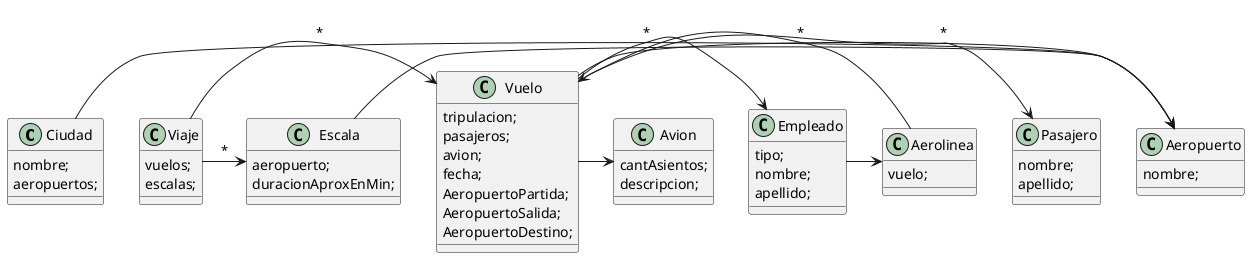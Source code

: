 @startuml


class Ciudad{
    nombre;
    aeropuertos;
}

class Aeropuerto{
    nombre;
}

class Viaje{
    vuelos;
    escalas;
}

class Escala{
    aeropuerto;
    duracionAproxEnMin;
}

class Vuelo{
    tripulacion;
    pasajeros;
    avion;
    fecha;
    AeropuertoPartida;
    AeropuertoSalida;
    AeropuertoDestino;
}

class Pasajero{
    nombre;
    apellido;
}

Class Empleado{
    tipo;
    nombre;
    apellido;
}

class Avion{
    cantAsientos;
    descripcion;
}

class Aerolinea{
    vuelo;
}

Ciudad -> Aeropuerto
Vuelo -> Aeropuerto
Vuelo -> Pasajero : *
Vuelo -> Empleado : *
Vuelo -> Avion
Aerolinea -> Vuelo: *
Empleado -> Aerolinea
Viaje ->Vuelo: *
Viaje ->Escala: *
Escala ->Aeropuerto
@enduml
